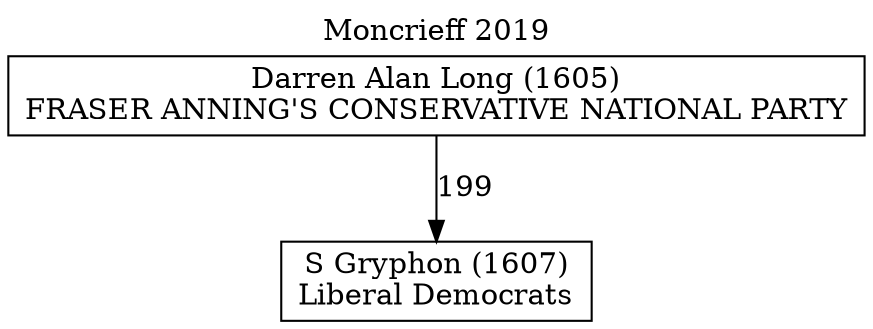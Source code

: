 // House preference flow
digraph "S Gryphon (1607)_Moncrieff_2019" {
	graph [label="Moncrieff 2019" labelloc=t mclimit=10]
	node [shape=box]
	"S Gryphon (1607)" [label="S Gryphon (1607)
Liberal Democrats"]
	"Darren Alan Long (1605)" [label="Darren Alan Long (1605)
FRASER ANNING'S CONSERVATIVE NATIONAL PARTY"]
	"Darren Alan Long (1605)" -> "S Gryphon (1607)" [label=199]
}

